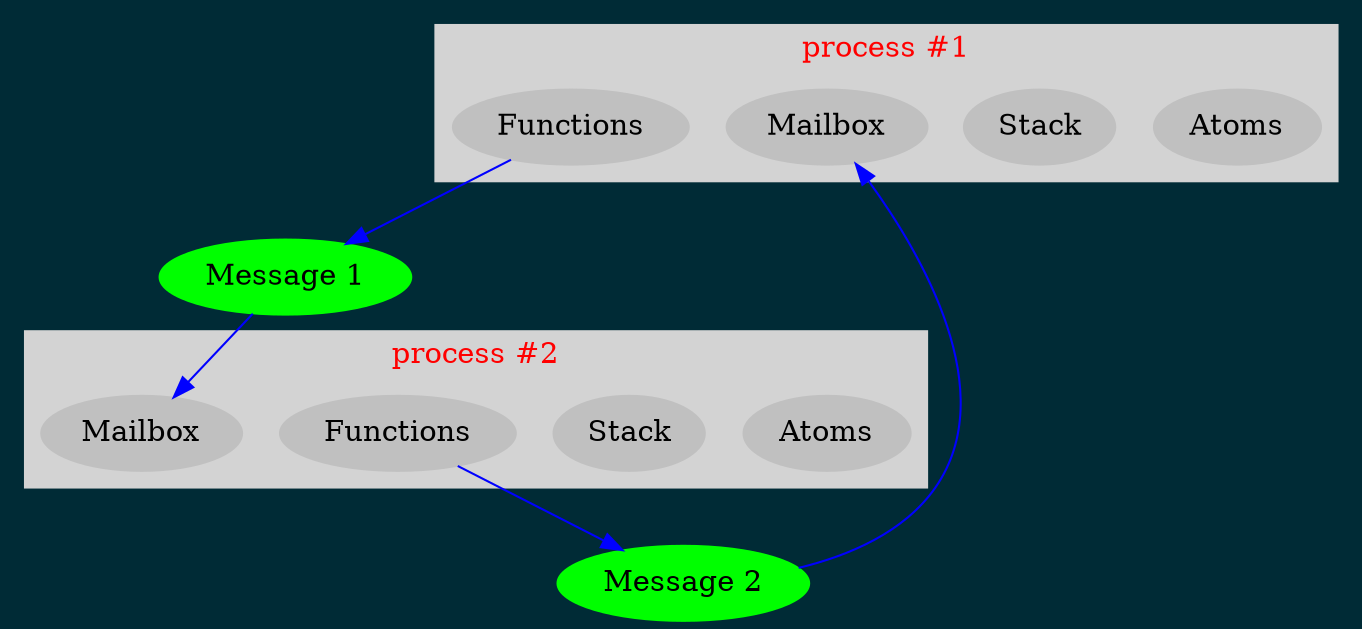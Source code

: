 digraph G {

	color="#ffffff";
	fillcolor="#ffffff";
	fontcolor=red;
	bgcolor="#002b36";
	style=filled;
	node [style=filled,color=green];

	subgraph cluster_0 {
			style=filled;
			color=lightgrey;
			fillcolor=lightgrey;
			node [style=filled,color=gray];
			"C1A" [label="Atoms"];
			"C1S" [label="Stack"];
			"C1F" [label="Functions"];
			"C1M" [label="Mailbox"];
			label="process #1";
		};

	subgraph cluster_1 {
			style=filled;
			color=lightgrey;
			fillcolor=lightgrey;
			node [style=filled,color=gray];
			label = "process #2";
			"C2A" [label="Atoms"];
			"C2S" [label="Stack"];
			"C2F" [label="Functions"];
			"C2M" [label="Mailbox"];
	};

	"MSG1" [label="Message 1"];
	"MSG2" [label="Message 2"];

	C1F -> MSG1 -> C2M [color=blue];
	C2F -> MSG2 -> C1M [color=blue];

}
